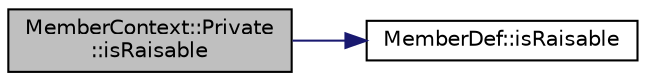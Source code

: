 digraph "MemberContext::Private::isRaisable"
{
 // LATEX_PDF_SIZE
  edge [fontname="Helvetica",fontsize="10",labelfontname="Helvetica",labelfontsize="10"];
  node [fontname="Helvetica",fontsize="10",shape=record];
  rankdir="LR";
  Node1 [label="MemberContext::Private\l::isRaisable",height=0.2,width=0.4,color="black", fillcolor="grey75", style="filled", fontcolor="black",tooltip=" "];
  Node1 -> Node2 [color="midnightblue",fontsize="10",style="solid",fontname="Helvetica"];
  Node2 [label="MemberDef::isRaisable",height=0.2,width=0.4,color="black", fillcolor="white", style="filled",URL="$classMemberDef.html#a7e0e45a5885e55221f756a8e3153fb8a",tooltip=" "];
}
